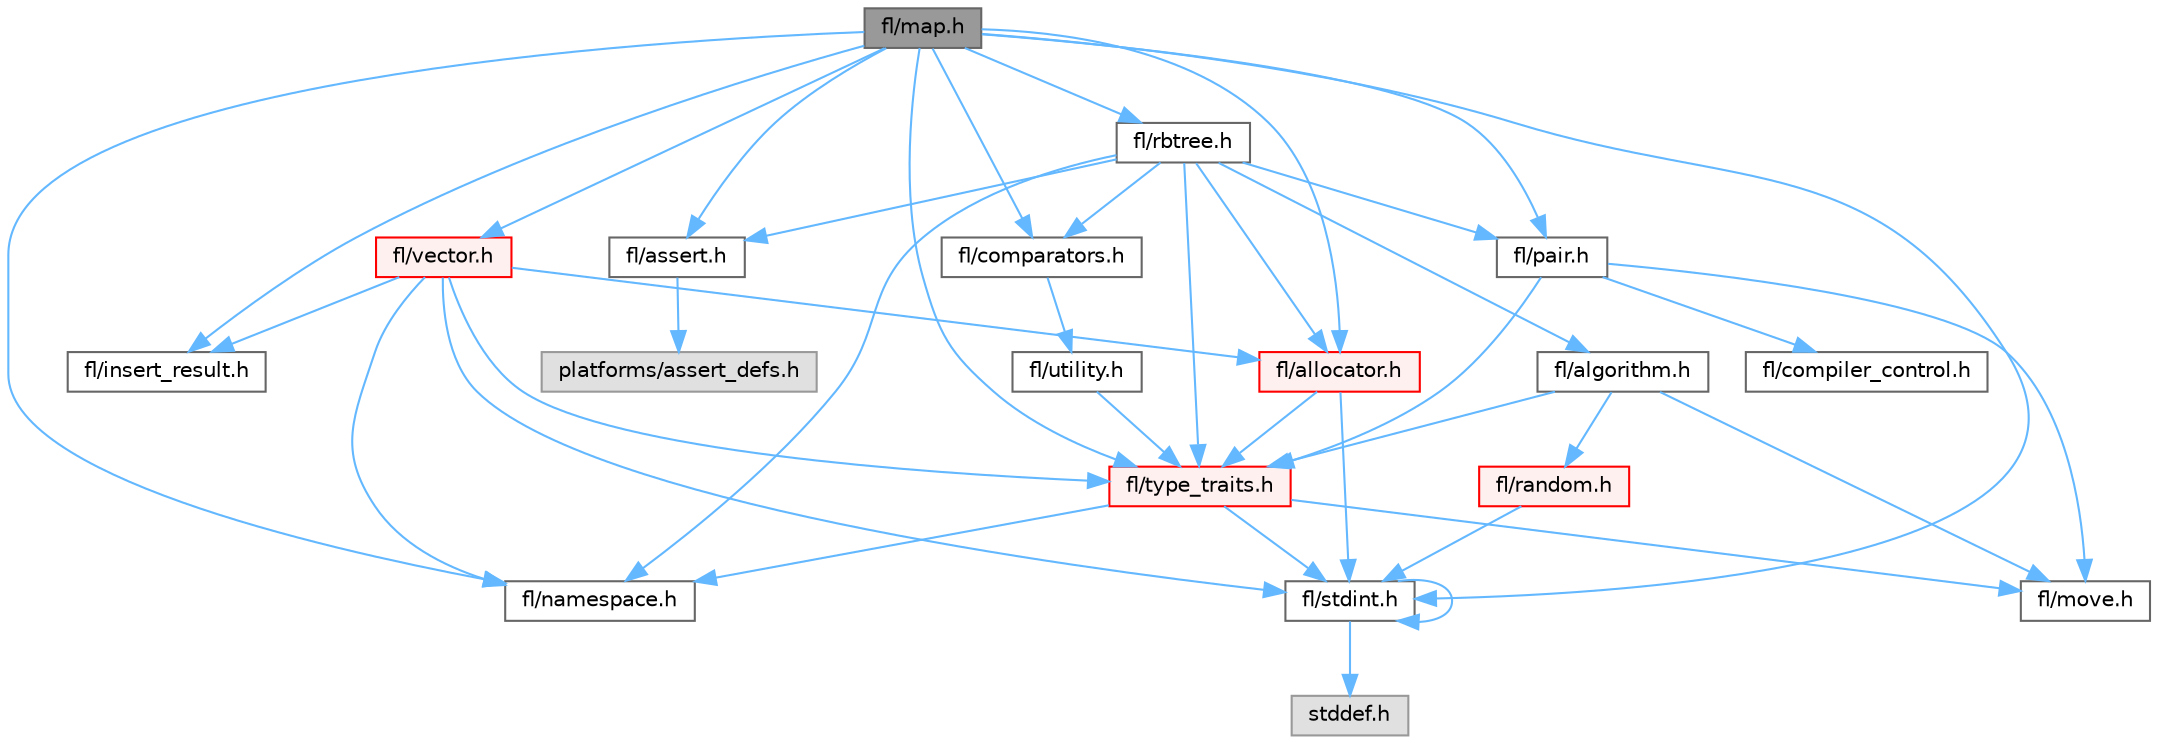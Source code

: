 digraph "fl/map.h"
{
 // INTERACTIVE_SVG=YES
 // LATEX_PDF_SIZE
  bgcolor="transparent";
  edge [fontname=Helvetica,fontsize=10,labelfontname=Helvetica,labelfontsize=10];
  node [fontname=Helvetica,fontsize=10,shape=box,height=0.2,width=0.4];
  Node1 [id="Node000001",label="fl/map.h",height=0.2,width=0.4,color="gray40", fillcolor="grey60", style="filled", fontcolor="black",tooltip=" "];
  Node1 -> Node2 [id="edge1_Node000001_Node000002",color="steelblue1",style="solid",tooltip=" "];
  Node2 [id="Node000002",label="fl/stdint.h",height=0.2,width=0.4,color="grey40", fillcolor="white", style="filled",URL="$df/dd8/stdint_8h.html",tooltip=" "];
  Node2 -> Node3 [id="edge2_Node000002_Node000003",color="steelblue1",style="solid",tooltip=" "];
  Node3 [id="Node000003",label="stddef.h",height=0.2,width=0.4,color="grey60", fillcolor="#E0E0E0", style="filled",tooltip=" "];
  Node2 -> Node2 [id="edge3_Node000002_Node000002",color="steelblue1",style="solid",tooltip=" "];
  Node1 -> Node4 [id="edge4_Node000001_Node000004",color="steelblue1",style="solid",tooltip=" "];
  Node4 [id="Node000004",label="fl/assert.h",height=0.2,width=0.4,color="grey40", fillcolor="white", style="filled",URL="$dc/da7/assert_8h.html",tooltip=" "];
  Node4 -> Node5 [id="edge5_Node000004_Node000005",color="steelblue1",style="solid",tooltip=" "];
  Node5 [id="Node000005",label="platforms/assert_defs.h",height=0.2,width=0.4,color="grey60", fillcolor="#E0E0E0", style="filled",tooltip=" "];
  Node1 -> Node6 [id="edge6_Node000001_Node000006",color="steelblue1",style="solid",tooltip=" "];
  Node6 [id="Node000006",label="fl/comparators.h",height=0.2,width=0.4,color="grey40", fillcolor="white", style="filled",URL="$dc/d7e/comparators_8h.html",tooltip=" "];
  Node6 -> Node7 [id="edge7_Node000006_Node000007",color="steelblue1",style="solid",tooltip=" "];
  Node7 [id="Node000007",label="fl/utility.h",height=0.2,width=0.4,color="grey40", fillcolor="white", style="filled",URL="$d5/d47/utility_8h.html",tooltip=" "];
  Node7 -> Node8 [id="edge8_Node000007_Node000008",color="steelblue1",style="solid",tooltip=" "];
  Node8 [id="Node000008",label="fl/type_traits.h",height=0.2,width=0.4,color="red", fillcolor="#FFF0F0", style="filled",URL="$df/d63/type__traits_8h.html",tooltip=" "];
  Node8 -> Node2 [id="edge9_Node000008_Node000002",color="steelblue1",style="solid",tooltip=" "];
  Node8 -> Node21 [id="edge10_Node000008_Node000021",color="steelblue1",style="solid",tooltip=" "];
  Node21 [id="Node000021",label="fl/namespace.h",height=0.2,width=0.4,color="grey40", fillcolor="white", style="filled",URL="$df/d2a/namespace_8h.html",tooltip="Implements the FastLED namespace macros."];
  Node8 -> Node20 [id="edge11_Node000008_Node000020",color="steelblue1",style="solid",tooltip=" "];
  Node20 [id="Node000020",label="fl/move.h",height=0.2,width=0.4,color="grey40", fillcolor="white", style="filled",URL="$d9/d83/move_8h.html",tooltip=" "];
  Node1 -> Node50 [id="edge12_Node000001_Node000050",color="steelblue1",style="solid",tooltip=" "];
  Node50 [id="Node000050",label="fl/insert_result.h",height=0.2,width=0.4,color="grey40", fillcolor="white", style="filled",URL="$d1/d22/insert__result_8h.html",tooltip=" "];
  Node1 -> Node21 [id="edge13_Node000001_Node000021",color="steelblue1",style="solid",tooltip=" "];
  Node1 -> Node53 [id="edge14_Node000001_Node000053",color="steelblue1",style="solid",tooltip=" "];
  Node53 [id="Node000053",label="fl/pair.h",height=0.2,width=0.4,color="grey40", fillcolor="white", style="filled",URL="$d3/d41/pair_8h.html",tooltip=" "];
  Node53 -> Node20 [id="edge15_Node000053_Node000020",color="steelblue1",style="solid",tooltip=" "];
  Node53 -> Node19 [id="edge16_Node000053_Node000019",color="steelblue1",style="solid",tooltip=" "];
  Node19 [id="Node000019",label="fl/compiler_control.h",height=0.2,width=0.4,color="grey40", fillcolor="white", style="filled",URL="$d4/d54/compiler__control_8h.html",tooltip=" "];
  Node53 -> Node8 [id="edge17_Node000053_Node000008",color="steelblue1",style="solid",tooltip=" "];
  Node1 -> Node8 [id="edge18_Node000001_Node000008",color="steelblue1",style="solid",tooltip=" "];
  Node1 -> Node48 [id="edge19_Node000001_Node000048",color="steelblue1",style="solid",tooltip=" "];
  Node48 [id="Node000048",label="fl/vector.h",height=0.2,width=0.4,color="red", fillcolor="#FFF0F0", style="filled",URL="$d6/d68/vector_8h.html",tooltip=" "];
  Node48 -> Node2 [id="edge20_Node000048_Node000002",color="steelblue1",style="solid",tooltip=" "];
  Node48 -> Node50 [id="edge21_Node000048_Node000050",color="steelblue1",style="solid",tooltip=" "];
  Node48 -> Node21 [id="edge22_Node000048_Node000021",color="steelblue1",style="solid",tooltip=" "];
  Node48 -> Node30 [id="edge23_Node000048_Node000030",color="steelblue1",style="solid",tooltip=" "];
  Node30 [id="Node000030",label="fl/allocator.h",height=0.2,width=0.4,color="red", fillcolor="#FFF0F0", style="filled",URL="$da/da9/allocator_8h.html",tooltip=" "];
  Node30 -> Node8 [id="edge24_Node000030_Node000008",color="steelblue1",style="solid",tooltip=" "];
  Node30 -> Node2 [id="edge25_Node000030_Node000002",color="steelblue1",style="solid",tooltip=" "];
  Node48 -> Node8 [id="edge26_Node000048_Node000008",color="steelblue1",style="solid",tooltip=" "];
  Node1 -> Node54 [id="edge27_Node000001_Node000054",color="steelblue1",style="solid",tooltip=" "];
  Node54 [id="Node000054",label="fl/rbtree.h",height=0.2,width=0.4,color="grey40", fillcolor="white", style="filled",URL="$d5/ddf/rbtree_8h.html",tooltip=" "];
  Node54 -> Node4 [id="edge28_Node000054_Node000004",color="steelblue1",style="solid",tooltip=" "];
  Node54 -> Node6 [id="edge29_Node000054_Node000006",color="steelblue1",style="solid",tooltip=" "];
  Node54 -> Node21 [id="edge30_Node000054_Node000021",color="steelblue1",style="solid",tooltip=" "];
  Node54 -> Node53 [id="edge31_Node000054_Node000053",color="steelblue1",style="solid",tooltip=" "];
  Node54 -> Node8 [id="edge32_Node000054_Node000008",color="steelblue1",style="solid",tooltip=" "];
  Node54 -> Node55 [id="edge33_Node000054_Node000055",color="steelblue1",style="solid",tooltip=" "];
  Node55 [id="Node000055",label="fl/algorithm.h",height=0.2,width=0.4,color="grey40", fillcolor="white", style="filled",URL="$df/dd9/algorithm_8h.html",tooltip=" "];
  Node55 -> Node8 [id="edge34_Node000055_Node000008",color="steelblue1",style="solid",tooltip=" "];
  Node55 -> Node20 [id="edge35_Node000055_Node000020",color="steelblue1",style="solid",tooltip=" "];
  Node55 -> Node56 [id="edge36_Node000055_Node000056",color="steelblue1",style="solid",tooltip=" "];
  Node56 [id="Node000056",label="fl/random.h",height=0.2,width=0.4,color="red", fillcolor="#FFF0F0", style="filled",URL="$d1/d79/random_8h.html",tooltip=" "];
  Node56 -> Node2 [id="edge37_Node000056_Node000002",color="steelblue1",style="solid",tooltip=" "];
  Node54 -> Node30 [id="edge38_Node000054_Node000030",color="steelblue1",style="solid",tooltip=" "];
  Node1 -> Node30 [id="edge39_Node000001_Node000030",color="steelblue1",style="solid",tooltip=" "];
}
